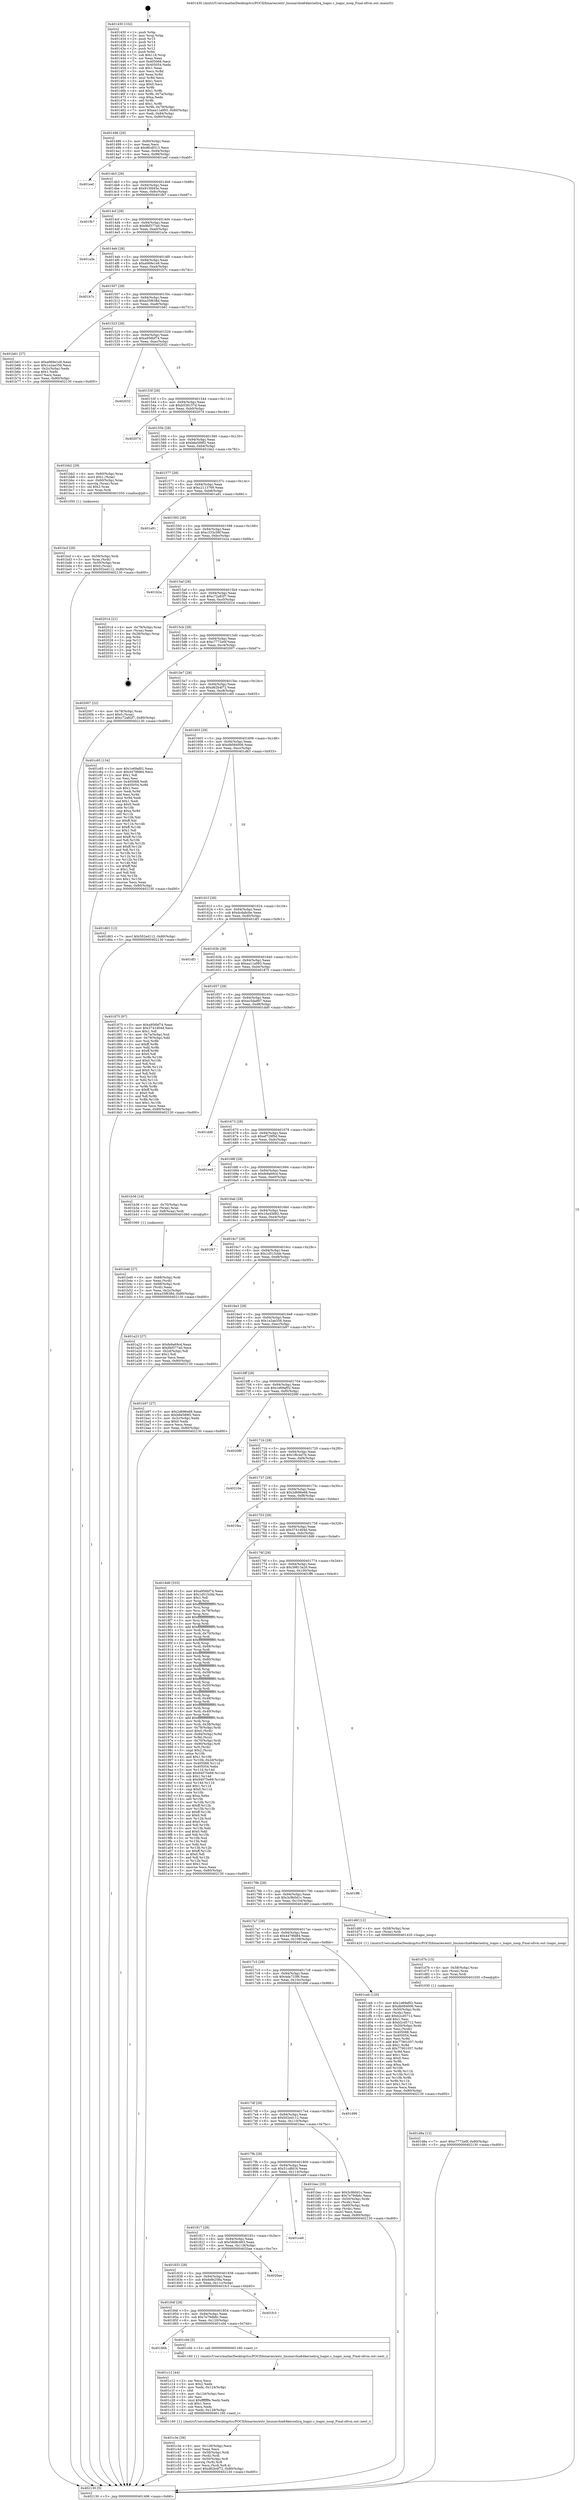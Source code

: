 digraph "0x401430" {
  label = "0x401430 (/mnt/c/Users/mathe/Desktop/tcc/POCII/binaries/extr_linuxarchia64kernelirq_lsapic.c_lsapic_noop_Final-ollvm.out::main(0))"
  labelloc = "t"
  node[shape=record]

  Entry [label="",width=0.3,height=0.3,shape=circle,fillcolor=black,style=filled]
  "0x401496" [label="{
     0x401496 [29]\l
     | [instrs]\l
     &nbsp;&nbsp;0x401496 \<+3\>: mov -0x80(%rbp),%eax\l
     &nbsp;&nbsp;0x401499 \<+2\>: mov %eax,%ecx\l
     &nbsp;&nbsp;0x40149b \<+6\>: sub $0x8fcdf313,%ecx\l
     &nbsp;&nbsp;0x4014a1 \<+6\>: mov %eax,-0x94(%rbp)\l
     &nbsp;&nbsp;0x4014a7 \<+6\>: mov %ecx,-0x98(%rbp)\l
     &nbsp;&nbsp;0x4014ad \<+6\>: je 0000000000401eef \<main+0xabf\>\l
  }"]
  "0x401eef" [label="{
     0x401eef\l
  }", style=dashed]
  "0x4014b3" [label="{
     0x4014b3 [28]\l
     | [instrs]\l
     &nbsp;&nbsp;0x4014b3 \<+5\>: jmp 00000000004014b8 \<main+0x88\>\l
     &nbsp;&nbsp;0x4014b8 \<+6\>: mov -0x94(%rbp),%eax\l
     &nbsp;&nbsp;0x4014be \<+5\>: sub $0x915fd45e,%eax\l
     &nbsp;&nbsp;0x4014c3 \<+6\>: mov %eax,-0x9c(%rbp)\l
     &nbsp;&nbsp;0x4014c9 \<+6\>: je 0000000000401fb7 \<main+0xb87\>\l
  }"]
  Exit [label="",width=0.3,height=0.3,shape=circle,fillcolor=black,style=filled,peripheries=2]
  "0x401fb7" [label="{
     0x401fb7\l
  }", style=dashed]
  "0x4014cf" [label="{
     0x4014cf [28]\l
     | [instrs]\l
     &nbsp;&nbsp;0x4014cf \<+5\>: jmp 00000000004014d4 \<main+0xa4\>\l
     &nbsp;&nbsp;0x4014d4 \<+6\>: mov -0x94(%rbp),%eax\l
     &nbsp;&nbsp;0x4014da \<+5\>: sub $0x9bf377a0,%eax\l
     &nbsp;&nbsp;0x4014df \<+6\>: mov %eax,-0xa0(%rbp)\l
     &nbsp;&nbsp;0x4014e5 \<+6\>: je 0000000000401a3e \<main+0x60e\>\l
  }"]
  "0x401d8a" [label="{
     0x401d8a [12]\l
     | [instrs]\l
     &nbsp;&nbsp;0x401d8a \<+7\>: movl $0xc7772e0f,-0x80(%rbp)\l
     &nbsp;&nbsp;0x401d91 \<+5\>: jmp 0000000000402130 \<main+0xd00\>\l
  }"]
  "0x401a3e" [label="{
     0x401a3e\l
  }", style=dashed]
  "0x4014eb" [label="{
     0x4014eb [28]\l
     | [instrs]\l
     &nbsp;&nbsp;0x4014eb \<+5\>: jmp 00000000004014f0 \<main+0xc0\>\l
     &nbsp;&nbsp;0x4014f0 \<+6\>: mov -0x94(%rbp),%eax\l
     &nbsp;&nbsp;0x4014f6 \<+5\>: sub $0xa069e1e9,%eax\l
     &nbsp;&nbsp;0x4014fb \<+6\>: mov %eax,-0xa4(%rbp)\l
     &nbsp;&nbsp;0x401501 \<+6\>: je 0000000000401b7c \<main+0x74c\>\l
  }"]
  "0x401d7b" [label="{
     0x401d7b [15]\l
     | [instrs]\l
     &nbsp;&nbsp;0x401d7b \<+4\>: mov -0x58(%rbp),%rax\l
     &nbsp;&nbsp;0x401d7f \<+3\>: mov (%rax),%rax\l
     &nbsp;&nbsp;0x401d82 \<+3\>: mov %rax,%rdi\l
     &nbsp;&nbsp;0x401d85 \<+5\>: call 0000000000401030 \<free@plt\>\l
     | [calls]\l
     &nbsp;&nbsp;0x401030 \{1\} (unknown)\l
  }"]
  "0x401b7c" [label="{
     0x401b7c\l
  }", style=dashed]
  "0x401507" [label="{
     0x401507 [28]\l
     | [instrs]\l
     &nbsp;&nbsp;0x401507 \<+5\>: jmp 000000000040150c \<main+0xdc\>\l
     &nbsp;&nbsp;0x40150c \<+6\>: mov -0x94(%rbp),%eax\l
     &nbsp;&nbsp;0x401512 \<+5\>: sub $0xa35f638d,%eax\l
     &nbsp;&nbsp;0x401517 \<+6\>: mov %eax,-0xa8(%rbp)\l
     &nbsp;&nbsp;0x40151d \<+6\>: je 0000000000401b61 \<main+0x731\>\l
  }"]
  "0x401c3e" [label="{
     0x401c3e [39]\l
     | [instrs]\l
     &nbsp;&nbsp;0x401c3e \<+6\>: mov -0x128(%rbp),%ecx\l
     &nbsp;&nbsp;0x401c44 \<+3\>: imul %eax,%ecx\l
     &nbsp;&nbsp;0x401c47 \<+4\>: mov -0x58(%rbp),%rdi\l
     &nbsp;&nbsp;0x401c4b \<+3\>: mov (%rdi),%rdi\l
     &nbsp;&nbsp;0x401c4e \<+4\>: mov -0x50(%rbp),%r8\l
     &nbsp;&nbsp;0x401c52 \<+3\>: movslq (%r8),%r8\l
     &nbsp;&nbsp;0x401c55 \<+4\>: mov %ecx,(%rdi,%r8,4)\l
     &nbsp;&nbsp;0x401c59 \<+7\>: movl $0xd62b4f72,-0x80(%rbp)\l
     &nbsp;&nbsp;0x401c60 \<+5\>: jmp 0000000000402130 \<main+0xd00\>\l
  }"]
  "0x401b61" [label="{
     0x401b61 [27]\l
     | [instrs]\l
     &nbsp;&nbsp;0x401b61 \<+5\>: mov $0xa069e1e9,%eax\l
     &nbsp;&nbsp;0x401b66 \<+5\>: mov $0x1e2ae356,%ecx\l
     &nbsp;&nbsp;0x401b6b \<+3\>: mov -0x2c(%rbp),%edx\l
     &nbsp;&nbsp;0x401b6e \<+3\>: cmp $0x1,%edx\l
     &nbsp;&nbsp;0x401b71 \<+3\>: cmovl %ecx,%eax\l
     &nbsp;&nbsp;0x401b74 \<+3\>: mov %eax,-0x80(%rbp)\l
     &nbsp;&nbsp;0x401b77 \<+5\>: jmp 0000000000402130 \<main+0xd00\>\l
  }"]
  "0x401523" [label="{
     0x401523 [28]\l
     | [instrs]\l
     &nbsp;&nbsp;0x401523 \<+5\>: jmp 0000000000401528 \<main+0xf8\>\l
     &nbsp;&nbsp;0x401528 \<+6\>: mov -0x94(%rbp),%eax\l
     &nbsp;&nbsp;0x40152e \<+5\>: sub $0xa956bf74,%eax\l
     &nbsp;&nbsp;0x401533 \<+6\>: mov %eax,-0xac(%rbp)\l
     &nbsp;&nbsp;0x401539 \<+6\>: je 0000000000402032 \<main+0xc02\>\l
  }"]
  "0x401c12" [label="{
     0x401c12 [44]\l
     | [instrs]\l
     &nbsp;&nbsp;0x401c12 \<+2\>: xor %ecx,%ecx\l
     &nbsp;&nbsp;0x401c14 \<+5\>: mov $0x2,%edx\l
     &nbsp;&nbsp;0x401c19 \<+6\>: mov %edx,-0x124(%rbp)\l
     &nbsp;&nbsp;0x401c1f \<+1\>: cltd\l
     &nbsp;&nbsp;0x401c20 \<+6\>: mov -0x124(%rbp),%esi\l
     &nbsp;&nbsp;0x401c26 \<+2\>: idiv %esi\l
     &nbsp;&nbsp;0x401c28 \<+6\>: imul $0xfffffffe,%edx,%edx\l
     &nbsp;&nbsp;0x401c2e \<+3\>: sub $0x1,%ecx\l
     &nbsp;&nbsp;0x401c31 \<+2\>: sub %ecx,%edx\l
     &nbsp;&nbsp;0x401c33 \<+6\>: mov %edx,-0x128(%rbp)\l
     &nbsp;&nbsp;0x401c39 \<+5\>: call 0000000000401160 \<next_i\>\l
     | [calls]\l
     &nbsp;&nbsp;0x401160 \{1\} (/mnt/c/Users/mathe/Desktop/tcc/POCII/binaries/extr_linuxarchia64kernelirq_lsapic.c_lsapic_noop_Final-ollvm.out::next_i)\l
  }"]
  "0x402032" [label="{
     0x402032\l
  }", style=dashed]
  "0x40153f" [label="{
     0x40153f [28]\l
     | [instrs]\l
     &nbsp;&nbsp;0x40153f \<+5\>: jmp 0000000000401544 \<main+0x114\>\l
     &nbsp;&nbsp;0x401544 \<+6\>: mov -0x94(%rbp),%eax\l
     &nbsp;&nbsp;0x40154a \<+5\>: sub $0xb538157d,%eax\l
     &nbsp;&nbsp;0x40154f \<+6\>: mov %eax,-0xb0(%rbp)\l
     &nbsp;&nbsp;0x401555 \<+6\>: je 0000000000402074 \<main+0xc44\>\l
  }"]
  "0x40186b" [label="{
     0x40186b\l
  }", style=dashed]
  "0x402074" [label="{
     0x402074\l
  }", style=dashed]
  "0x40155b" [label="{
     0x40155b [28]\l
     | [instrs]\l
     &nbsp;&nbsp;0x40155b \<+5\>: jmp 0000000000401560 \<main+0x130\>\l
     &nbsp;&nbsp;0x401560 \<+6\>: mov -0x94(%rbp),%eax\l
     &nbsp;&nbsp;0x401566 \<+5\>: sub $0xb6e589f2,%eax\l
     &nbsp;&nbsp;0x40156b \<+6\>: mov %eax,-0xb4(%rbp)\l
     &nbsp;&nbsp;0x401571 \<+6\>: je 0000000000401bb2 \<main+0x782\>\l
  }"]
  "0x401c0d" [label="{
     0x401c0d [5]\l
     | [instrs]\l
     &nbsp;&nbsp;0x401c0d \<+5\>: call 0000000000401160 \<next_i\>\l
     | [calls]\l
     &nbsp;&nbsp;0x401160 \{1\} (/mnt/c/Users/mathe/Desktop/tcc/POCII/binaries/extr_linuxarchia64kernelirq_lsapic.c_lsapic_noop_Final-ollvm.out::next_i)\l
  }"]
  "0x401bb2" [label="{
     0x401bb2 [29]\l
     | [instrs]\l
     &nbsp;&nbsp;0x401bb2 \<+4\>: mov -0x60(%rbp),%rax\l
     &nbsp;&nbsp;0x401bb6 \<+6\>: movl $0x1,(%rax)\l
     &nbsp;&nbsp;0x401bbc \<+4\>: mov -0x60(%rbp),%rax\l
     &nbsp;&nbsp;0x401bc0 \<+3\>: movslq (%rax),%rax\l
     &nbsp;&nbsp;0x401bc3 \<+4\>: shl $0x2,%rax\l
     &nbsp;&nbsp;0x401bc7 \<+3\>: mov %rax,%rdi\l
     &nbsp;&nbsp;0x401bca \<+5\>: call 0000000000401050 \<malloc@plt\>\l
     | [calls]\l
     &nbsp;&nbsp;0x401050 \{1\} (unknown)\l
  }"]
  "0x401577" [label="{
     0x401577 [28]\l
     | [instrs]\l
     &nbsp;&nbsp;0x401577 \<+5\>: jmp 000000000040157c \<main+0x14c\>\l
     &nbsp;&nbsp;0x40157c \<+6\>: mov -0x94(%rbp),%eax\l
     &nbsp;&nbsp;0x401582 \<+5\>: sub $0xc2113769,%eax\l
     &nbsp;&nbsp;0x401587 \<+6\>: mov %eax,-0xb8(%rbp)\l
     &nbsp;&nbsp;0x40158d \<+6\>: je 0000000000401a91 \<main+0x661\>\l
  }"]
  "0x40184f" [label="{
     0x40184f [28]\l
     | [instrs]\l
     &nbsp;&nbsp;0x40184f \<+5\>: jmp 0000000000401854 \<main+0x424\>\l
     &nbsp;&nbsp;0x401854 \<+6\>: mov -0x94(%rbp),%eax\l
     &nbsp;&nbsp;0x40185a \<+5\>: sub $0x7e79db6c,%eax\l
     &nbsp;&nbsp;0x40185f \<+6\>: mov %eax,-0x120(%rbp)\l
     &nbsp;&nbsp;0x401865 \<+6\>: je 0000000000401c0d \<main+0x7dd\>\l
  }"]
  "0x401a91" [label="{
     0x401a91\l
  }", style=dashed]
  "0x401593" [label="{
     0x401593 [28]\l
     | [instrs]\l
     &nbsp;&nbsp;0x401593 \<+5\>: jmp 0000000000401598 \<main+0x168\>\l
     &nbsp;&nbsp;0x401598 \<+6\>: mov -0x94(%rbp),%eax\l
     &nbsp;&nbsp;0x40159e \<+5\>: sub $0xc333c58f,%eax\l
     &nbsp;&nbsp;0x4015a3 \<+6\>: mov %eax,-0xbc(%rbp)\l
     &nbsp;&nbsp;0x4015a9 \<+6\>: je 0000000000401b2a \<main+0x6fa\>\l
  }"]
  "0x401fc3" [label="{
     0x401fc3\l
  }", style=dashed]
  "0x401b2a" [label="{
     0x401b2a\l
  }", style=dashed]
  "0x4015af" [label="{
     0x4015af [28]\l
     | [instrs]\l
     &nbsp;&nbsp;0x4015af \<+5\>: jmp 00000000004015b4 \<main+0x184\>\l
     &nbsp;&nbsp;0x4015b4 \<+6\>: mov -0x94(%rbp),%eax\l
     &nbsp;&nbsp;0x4015ba \<+5\>: sub $0xc72a82f7,%eax\l
     &nbsp;&nbsp;0x4015bf \<+6\>: mov %eax,-0xc0(%rbp)\l
     &nbsp;&nbsp;0x4015c5 \<+6\>: je 000000000040201d \<main+0xbed\>\l
  }"]
  "0x401833" [label="{
     0x401833 [28]\l
     | [instrs]\l
     &nbsp;&nbsp;0x401833 \<+5\>: jmp 0000000000401838 \<main+0x408\>\l
     &nbsp;&nbsp;0x401838 \<+6\>: mov -0x94(%rbp),%eax\l
     &nbsp;&nbsp;0x40183e \<+5\>: sub $0x6efe258a,%eax\l
     &nbsp;&nbsp;0x401843 \<+6\>: mov %eax,-0x11c(%rbp)\l
     &nbsp;&nbsp;0x401849 \<+6\>: je 0000000000401fc3 \<main+0xb93\>\l
  }"]
  "0x40201d" [label="{
     0x40201d [21]\l
     | [instrs]\l
     &nbsp;&nbsp;0x40201d \<+4\>: mov -0x78(%rbp),%rax\l
     &nbsp;&nbsp;0x402021 \<+2\>: mov (%rax),%eax\l
     &nbsp;&nbsp;0x402023 \<+4\>: lea -0x28(%rbp),%rsp\l
     &nbsp;&nbsp;0x402027 \<+1\>: pop %rbx\l
     &nbsp;&nbsp;0x402028 \<+2\>: pop %r12\l
     &nbsp;&nbsp;0x40202a \<+2\>: pop %r13\l
     &nbsp;&nbsp;0x40202c \<+2\>: pop %r14\l
     &nbsp;&nbsp;0x40202e \<+2\>: pop %r15\l
     &nbsp;&nbsp;0x402030 \<+1\>: pop %rbp\l
     &nbsp;&nbsp;0x402031 \<+1\>: ret\l
  }"]
  "0x4015cb" [label="{
     0x4015cb [28]\l
     | [instrs]\l
     &nbsp;&nbsp;0x4015cb \<+5\>: jmp 00000000004015d0 \<main+0x1a0\>\l
     &nbsp;&nbsp;0x4015d0 \<+6\>: mov -0x94(%rbp),%eax\l
     &nbsp;&nbsp;0x4015d6 \<+5\>: sub $0xc7772e0f,%eax\l
     &nbsp;&nbsp;0x4015db \<+6\>: mov %eax,-0xc4(%rbp)\l
     &nbsp;&nbsp;0x4015e1 \<+6\>: je 0000000000402007 \<main+0xbd7\>\l
  }"]
  "0x4020ae" [label="{
     0x4020ae\l
  }", style=dashed]
  "0x402007" [label="{
     0x402007 [22]\l
     | [instrs]\l
     &nbsp;&nbsp;0x402007 \<+4\>: mov -0x78(%rbp),%rax\l
     &nbsp;&nbsp;0x40200b \<+6\>: movl $0x0,(%rax)\l
     &nbsp;&nbsp;0x402011 \<+7\>: movl $0xc72a82f7,-0x80(%rbp)\l
     &nbsp;&nbsp;0x402018 \<+5\>: jmp 0000000000402130 \<main+0xd00\>\l
  }"]
  "0x4015e7" [label="{
     0x4015e7 [28]\l
     | [instrs]\l
     &nbsp;&nbsp;0x4015e7 \<+5\>: jmp 00000000004015ec \<main+0x1bc\>\l
     &nbsp;&nbsp;0x4015ec \<+6\>: mov -0x94(%rbp),%eax\l
     &nbsp;&nbsp;0x4015f2 \<+5\>: sub $0xd62b4f72,%eax\l
     &nbsp;&nbsp;0x4015f7 \<+6\>: mov %eax,-0xc8(%rbp)\l
     &nbsp;&nbsp;0x4015fd \<+6\>: je 0000000000401c65 \<main+0x835\>\l
  }"]
  "0x401817" [label="{
     0x401817 [28]\l
     | [instrs]\l
     &nbsp;&nbsp;0x401817 \<+5\>: jmp 000000000040181c \<main+0x3ec\>\l
     &nbsp;&nbsp;0x40181c \<+6\>: mov -0x94(%rbp),%eax\l
     &nbsp;&nbsp;0x401822 \<+5\>: sub $0x58d8c663,%eax\l
     &nbsp;&nbsp;0x401827 \<+6\>: mov %eax,-0x118(%rbp)\l
     &nbsp;&nbsp;0x40182d \<+6\>: je 00000000004020ae \<main+0xc7e\>\l
  }"]
  "0x401c65" [label="{
     0x401c65 [134]\l
     | [instrs]\l
     &nbsp;&nbsp;0x401c65 \<+5\>: mov $0x1e69af02,%eax\l
     &nbsp;&nbsp;0x401c6a \<+5\>: mov $0x4479fd84,%ecx\l
     &nbsp;&nbsp;0x401c6f \<+2\>: mov $0x1,%dl\l
     &nbsp;&nbsp;0x401c71 \<+2\>: xor %esi,%esi\l
     &nbsp;&nbsp;0x401c73 \<+7\>: mov 0x405068,%edi\l
     &nbsp;&nbsp;0x401c7a \<+8\>: mov 0x405054,%r8d\l
     &nbsp;&nbsp;0x401c82 \<+3\>: sub $0x1,%esi\l
     &nbsp;&nbsp;0x401c85 \<+3\>: mov %edi,%r9d\l
     &nbsp;&nbsp;0x401c88 \<+3\>: add %esi,%r9d\l
     &nbsp;&nbsp;0x401c8b \<+4\>: imul %r9d,%edi\l
     &nbsp;&nbsp;0x401c8f \<+3\>: and $0x1,%edi\l
     &nbsp;&nbsp;0x401c92 \<+3\>: cmp $0x0,%edi\l
     &nbsp;&nbsp;0x401c95 \<+4\>: sete %r10b\l
     &nbsp;&nbsp;0x401c99 \<+4\>: cmp $0xa,%r8d\l
     &nbsp;&nbsp;0x401c9d \<+4\>: setl %r11b\l
     &nbsp;&nbsp;0x401ca1 \<+3\>: mov %r10b,%bl\l
     &nbsp;&nbsp;0x401ca4 \<+3\>: xor $0xff,%bl\l
     &nbsp;&nbsp;0x401ca7 \<+3\>: mov %r11b,%r14b\l
     &nbsp;&nbsp;0x401caa \<+4\>: xor $0xff,%r14b\l
     &nbsp;&nbsp;0x401cae \<+3\>: xor $0x1,%dl\l
     &nbsp;&nbsp;0x401cb1 \<+3\>: mov %bl,%r15b\l
     &nbsp;&nbsp;0x401cb4 \<+4\>: and $0xff,%r15b\l
     &nbsp;&nbsp;0x401cb8 \<+3\>: and %dl,%r10b\l
     &nbsp;&nbsp;0x401cbb \<+3\>: mov %r14b,%r12b\l
     &nbsp;&nbsp;0x401cbe \<+4\>: and $0xff,%r12b\l
     &nbsp;&nbsp;0x401cc2 \<+3\>: and %dl,%r11b\l
     &nbsp;&nbsp;0x401cc5 \<+3\>: or %r10b,%r15b\l
     &nbsp;&nbsp;0x401cc8 \<+3\>: or %r11b,%r12b\l
     &nbsp;&nbsp;0x401ccb \<+3\>: xor %r12b,%r15b\l
     &nbsp;&nbsp;0x401cce \<+3\>: or %r14b,%bl\l
     &nbsp;&nbsp;0x401cd1 \<+3\>: xor $0xff,%bl\l
     &nbsp;&nbsp;0x401cd4 \<+3\>: or $0x1,%dl\l
     &nbsp;&nbsp;0x401cd7 \<+2\>: and %dl,%bl\l
     &nbsp;&nbsp;0x401cd9 \<+3\>: or %bl,%r15b\l
     &nbsp;&nbsp;0x401cdc \<+4\>: test $0x1,%r15b\l
     &nbsp;&nbsp;0x401ce0 \<+3\>: cmovne %ecx,%eax\l
     &nbsp;&nbsp;0x401ce3 \<+3\>: mov %eax,-0x80(%rbp)\l
     &nbsp;&nbsp;0x401ce6 \<+5\>: jmp 0000000000402130 \<main+0xd00\>\l
  }"]
  "0x401603" [label="{
     0x401603 [28]\l
     | [instrs]\l
     &nbsp;&nbsp;0x401603 \<+5\>: jmp 0000000000401608 \<main+0x1d8\>\l
     &nbsp;&nbsp;0x401608 \<+6\>: mov -0x94(%rbp),%eax\l
     &nbsp;&nbsp;0x40160e \<+5\>: sub $0xdb084006,%eax\l
     &nbsp;&nbsp;0x401613 \<+6\>: mov %eax,-0xcc(%rbp)\l
     &nbsp;&nbsp;0x401619 \<+6\>: je 0000000000401d63 \<main+0x933\>\l
  }"]
  "0x401e49" [label="{
     0x401e49\l
  }", style=dashed]
  "0x401d63" [label="{
     0x401d63 [12]\l
     | [instrs]\l
     &nbsp;&nbsp;0x401d63 \<+7\>: movl $0x502ed112,-0x80(%rbp)\l
     &nbsp;&nbsp;0x401d6a \<+5\>: jmp 0000000000402130 \<main+0xd00\>\l
  }"]
  "0x40161f" [label="{
     0x40161f [28]\l
     | [instrs]\l
     &nbsp;&nbsp;0x40161f \<+5\>: jmp 0000000000401624 \<main+0x1f4\>\l
     &nbsp;&nbsp;0x401624 \<+6\>: mov -0x94(%rbp),%eax\l
     &nbsp;&nbsp;0x40162a \<+5\>: sub $0xdcdabcbe,%eax\l
     &nbsp;&nbsp;0x40162f \<+6\>: mov %eax,-0xd0(%rbp)\l
     &nbsp;&nbsp;0x401635 \<+6\>: je 0000000000401df1 \<main+0x9c1\>\l
  }"]
  "0x4017fb" [label="{
     0x4017fb [28]\l
     | [instrs]\l
     &nbsp;&nbsp;0x4017fb \<+5\>: jmp 0000000000401800 \<main+0x3d0\>\l
     &nbsp;&nbsp;0x401800 \<+6\>: mov -0x94(%rbp),%eax\l
     &nbsp;&nbsp;0x401806 \<+5\>: sub $0x51cdfd16,%eax\l
     &nbsp;&nbsp;0x40180b \<+6\>: mov %eax,-0x114(%rbp)\l
     &nbsp;&nbsp;0x401811 \<+6\>: je 0000000000401e49 \<main+0xa19\>\l
  }"]
  "0x401df1" [label="{
     0x401df1\l
  }", style=dashed]
  "0x40163b" [label="{
     0x40163b [28]\l
     | [instrs]\l
     &nbsp;&nbsp;0x40163b \<+5\>: jmp 0000000000401640 \<main+0x210\>\l
     &nbsp;&nbsp;0x401640 \<+6\>: mov -0x94(%rbp),%eax\l
     &nbsp;&nbsp;0x401646 \<+5\>: sub $0xea11a993,%eax\l
     &nbsp;&nbsp;0x40164b \<+6\>: mov %eax,-0xd4(%rbp)\l
     &nbsp;&nbsp;0x401651 \<+6\>: je 0000000000401875 \<main+0x445\>\l
  }"]
  "0x401bec" [label="{
     0x401bec [33]\l
     | [instrs]\l
     &nbsp;&nbsp;0x401bec \<+5\>: mov $0x3c9b0d1c,%eax\l
     &nbsp;&nbsp;0x401bf1 \<+5\>: mov $0x7e79db6c,%ecx\l
     &nbsp;&nbsp;0x401bf6 \<+4\>: mov -0x50(%rbp),%rdx\l
     &nbsp;&nbsp;0x401bfa \<+2\>: mov (%rdx),%esi\l
     &nbsp;&nbsp;0x401bfc \<+4\>: mov -0x60(%rbp),%rdx\l
     &nbsp;&nbsp;0x401c00 \<+2\>: cmp (%rdx),%esi\l
     &nbsp;&nbsp;0x401c02 \<+3\>: cmovl %ecx,%eax\l
     &nbsp;&nbsp;0x401c05 \<+3\>: mov %eax,-0x80(%rbp)\l
     &nbsp;&nbsp;0x401c08 \<+5\>: jmp 0000000000402130 \<main+0xd00\>\l
  }"]
  "0x401875" [label="{
     0x401875 [97]\l
     | [instrs]\l
     &nbsp;&nbsp;0x401875 \<+5\>: mov $0xa956bf74,%eax\l
     &nbsp;&nbsp;0x40187a \<+5\>: mov $0x3741d04d,%ecx\l
     &nbsp;&nbsp;0x40187f \<+2\>: mov $0x1,%dl\l
     &nbsp;&nbsp;0x401881 \<+4\>: mov -0x7a(%rbp),%sil\l
     &nbsp;&nbsp;0x401885 \<+4\>: mov -0x79(%rbp),%dil\l
     &nbsp;&nbsp;0x401889 \<+3\>: mov %sil,%r8b\l
     &nbsp;&nbsp;0x40188c \<+4\>: xor $0xff,%r8b\l
     &nbsp;&nbsp;0x401890 \<+3\>: mov %dil,%r9b\l
     &nbsp;&nbsp;0x401893 \<+4\>: xor $0xff,%r9b\l
     &nbsp;&nbsp;0x401897 \<+3\>: xor $0x0,%dl\l
     &nbsp;&nbsp;0x40189a \<+3\>: mov %r8b,%r10b\l
     &nbsp;&nbsp;0x40189d \<+4\>: and $0x0,%r10b\l
     &nbsp;&nbsp;0x4018a1 \<+3\>: and %dl,%sil\l
     &nbsp;&nbsp;0x4018a4 \<+3\>: mov %r9b,%r11b\l
     &nbsp;&nbsp;0x4018a7 \<+4\>: and $0x0,%r11b\l
     &nbsp;&nbsp;0x4018ab \<+3\>: and %dl,%dil\l
     &nbsp;&nbsp;0x4018ae \<+3\>: or %sil,%r10b\l
     &nbsp;&nbsp;0x4018b1 \<+3\>: or %dil,%r11b\l
     &nbsp;&nbsp;0x4018b4 \<+3\>: xor %r11b,%r10b\l
     &nbsp;&nbsp;0x4018b7 \<+3\>: or %r9b,%r8b\l
     &nbsp;&nbsp;0x4018ba \<+4\>: xor $0xff,%r8b\l
     &nbsp;&nbsp;0x4018be \<+3\>: or $0x0,%dl\l
     &nbsp;&nbsp;0x4018c1 \<+3\>: and %dl,%r8b\l
     &nbsp;&nbsp;0x4018c4 \<+3\>: or %r8b,%r10b\l
     &nbsp;&nbsp;0x4018c7 \<+4\>: test $0x1,%r10b\l
     &nbsp;&nbsp;0x4018cb \<+3\>: cmovne %ecx,%eax\l
     &nbsp;&nbsp;0x4018ce \<+3\>: mov %eax,-0x80(%rbp)\l
     &nbsp;&nbsp;0x4018d1 \<+5\>: jmp 0000000000402130 \<main+0xd00\>\l
  }"]
  "0x401657" [label="{
     0x401657 [28]\l
     | [instrs]\l
     &nbsp;&nbsp;0x401657 \<+5\>: jmp 000000000040165c \<main+0x22c\>\l
     &nbsp;&nbsp;0x40165c \<+6\>: mov -0x94(%rbp),%eax\l
     &nbsp;&nbsp;0x401662 \<+5\>: sub $0xec5da897,%eax\l
     &nbsp;&nbsp;0x401667 \<+6\>: mov %eax,-0xd8(%rbp)\l
     &nbsp;&nbsp;0x40166d \<+6\>: je 0000000000401dd0 \<main+0x9a0\>\l
  }"]
  "0x402130" [label="{
     0x402130 [5]\l
     | [instrs]\l
     &nbsp;&nbsp;0x402130 \<+5\>: jmp 0000000000401496 \<main+0x66\>\l
  }"]
  "0x401430" [label="{
     0x401430 [102]\l
     | [instrs]\l
     &nbsp;&nbsp;0x401430 \<+1\>: push %rbp\l
     &nbsp;&nbsp;0x401431 \<+3\>: mov %rsp,%rbp\l
     &nbsp;&nbsp;0x401434 \<+2\>: push %r15\l
     &nbsp;&nbsp;0x401436 \<+2\>: push %r14\l
     &nbsp;&nbsp;0x401438 \<+2\>: push %r13\l
     &nbsp;&nbsp;0x40143a \<+2\>: push %r12\l
     &nbsp;&nbsp;0x40143c \<+1\>: push %rbx\l
     &nbsp;&nbsp;0x40143d \<+7\>: sub $0x118,%rsp\l
     &nbsp;&nbsp;0x401444 \<+2\>: xor %eax,%eax\l
     &nbsp;&nbsp;0x401446 \<+7\>: mov 0x405068,%ecx\l
     &nbsp;&nbsp;0x40144d \<+7\>: mov 0x405054,%edx\l
     &nbsp;&nbsp;0x401454 \<+3\>: sub $0x1,%eax\l
     &nbsp;&nbsp;0x401457 \<+3\>: mov %ecx,%r8d\l
     &nbsp;&nbsp;0x40145a \<+3\>: add %eax,%r8d\l
     &nbsp;&nbsp;0x40145d \<+4\>: imul %r8d,%ecx\l
     &nbsp;&nbsp;0x401461 \<+3\>: and $0x1,%ecx\l
     &nbsp;&nbsp;0x401464 \<+3\>: cmp $0x0,%ecx\l
     &nbsp;&nbsp;0x401467 \<+4\>: sete %r9b\l
     &nbsp;&nbsp;0x40146b \<+4\>: and $0x1,%r9b\l
     &nbsp;&nbsp;0x40146f \<+4\>: mov %r9b,-0x7a(%rbp)\l
     &nbsp;&nbsp;0x401473 \<+3\>: cmp $0xa,%edx\l
     &nbsp;&nbsp;0x401476 \<+4\>: setl %r9b\l
     &nbsp;&nbsp;0x40147a \<+4\>: and $0x1,%r9b\l
     &nbsp;&nbsp;0x40147e \<+4\>: mov %r9b,-0x79(%rbp)\l
     &nbsp;&nbsp;0x401482 \<+7\>: movl $0xea11a993,-0x80(%rbp)\l
     &nbsp;&nbsp;0x401489 \<+6\>: mov %edi,-0x84(%rbp)\l
     &nbsp;&nbsp;0x40148f \<+7\>: mov %rsi,-0x90(%rbp)\l
  }"]
  "0x4017df" [label="{
     0x4017df [28]\l
     | [instrs]\l
     &nbsp;&nbsp;0x4017df \<+5\>: jmp 00000000004017e4 \<main+0x3b4\>\l
     &nbsp;&nbsp;0x4017e4 \<+6\>: mov -0x94(%rbp),%eax\l
     &nbsp;&nbsp;0x4017ea \<+5\>: sub $0x502ed112,%eax\l
     &nbsp;&nbsp;0x4017ef \<+6\>: mov %eax,-0x110(%rbp)\l
     &nbsp;&nbsp;0x4017f5 \<+6\>: je 0000000000401bec \<main+0x7bc\>\l
  }"]
  "0x401dd0" [label="{
     0x401dd0\l
  }", style=dashed]
  "0x401673" [label="{
     0x401673 [28]\l
     | [instrs]\l
     &nbsp;&nbsp;0x401673 \<+5\>: jmp 0000000000401678 \<main+0x248\>\l
     &nbsp;&nbsp;0x401678 \<+6\>: mov -0x94(%rbp),%eax\l
     &nbsp;&nbsp;0x40167e \<+5\>: sub $0xef729f5d,%eax\l
     &nbsp;&nbsp;0x401683 \<+6\>: mov %eax,-0xdc(%rbp)\l
     &nbsp;&nbsp;0x401689 \<+6\>: je 0000000000401ee3 \<main+0xab3\>\l
  }"]
  "0x401d96" [label="{
     0x401d96\l
  }", style=dashed]
  "0x401ee3" [label="{
     0x401ee3\l
  }", style=dashed]
  "0x40168f" [label="{
     0x40168f [28]\l
     | [instrs]\l
     &nbsp;&nbsp;0x40168f \<+5\>: jmp 0000000000401694 \<main+0x264\>\l
     &nbsp;&nbsp;0x401694 \<+6\>: mov -0x94(%rbp),%eax\l
     &nbsp;&nbsp;0x40169a \<+5\>: sub $0xfe9a69cd,%eax\l
     &nbsp;&nbsp;0x40169f \<+6\>: mov %eax,-0xe0(%rbp)\l
     &nbsp;&nbsp;0x4016a5 \<+6\>: je 0000000000401b36 \<main+0x706\>\l
  }"]
  "0x4017c3" [label="{
     0x4017c3 [28]\l
     | [instrs]\l
     &nbsp;&nbsp;0x4017c3 \<+5\>: jmp 00000000004017c8 \<main+0x398\>\l
     &nbsp;&nbsp;0x4017c8 \<+6\>: mov -0x94(%rbp),%eax\l
     &nbsp;&nbsp;0x4017ce \<+5\>: sub $0x4da733f6,%eax\l
     &nbsp;&nbsp;0x4017d3 \<+6\>: mov %eax,-0x10c(%rbp)\l
     &nbsp;&nbsp;0x4017d9 \<+6\>: je 0000000000401d96 \<main+0x966\>\l
  }"]
  "0x401b36" [label="{
     0x401b36 [16]\l
     | [instrs]\l
     &nbsp;&nbsp;0x401b36 \<+4\>: mov -0x70(%rbp),%rax\l
     &nbsp;&nbsp;0x401b3a \<+3\>: mov (%rax),%rax\l
     &nbsp;&nbsp;0x401b3d \<+4\>: mov 0x8(%rax),%rdi\l
     &nbsp;&nbsp;0x401b41 \<+5\>: call 0000000000401060 \<atoi@plt\>\l
     | [calls]\l
     &nbsp;&nbsp;0x401060 \{1\} (unknown)\l
  }"]
  "0x4016ab" [label="{
     0x4016ab [28]\l
     | [instrs]\l
     &nbsp;&nbsp;0x4016ab \<+5\>: jmp 00000000004016b0 \<main+0x280\>\l
     &nbsp;&nbsp;0x4016b0 \<+6\>: mov -0x94(%rbp),%eax\l
     &nbsp;&nbsp;0x4016b6 \<+5\>: sub $0x16a45682,%eax\l
     &nbsp;&nbsp;0x4016bb \<+6\>: mov %eax,-0xe4(%rbp)\l
     &nbsp;&nbsp;0x4016c1 \<+6\>: je 0000000000401f47 \<main+0xb17\>\l
  }"]
  "0x401ceb" [label="{
     0x401ceb [120]\l
     | [instrs]\l
     &nbsp;&nbsp;0x401ceb \<+5\>: mov $0x1e69af02,%eax\l
     &nbsp;&nbsp;0x401cf0 \<+5\>: mov $0xdb084006,%ecx\l
     &nbsp;&nbsp;0x401cf5 \<+4\>: mov -0x50(%rbp),%rdx\l
     &nbsp;&nbsp;0x401cf9 \<+2\>: mov (%rdx),%esi\l
     &nbsp;&nbsp;0x401cfb \<+6\>: add $0xb2cd5712,%esi\l
     &nbsp;&nbsp;0x401d01 \<+3\>: add $0x1,%esi\l
     &nbsp;&nbsp;0x401d04 \<+6\>: sub $0xb2cd5712,%esi\l
     &nbsp;&nbsp;0x401d0a \<+4\>: mov -0x50(%rbp),%rdx\l
     &nbsp;&nbsp;0x401d0e \<+2\>: mov %esi,(%rdx)\l
     &nbsp;&nbsp;0x401d10 \<+7\>: mov 0x405068,%esi\l
     &nbsp;&nbsp;0x401d17 \<+7\>: mov 0x405054,%edi\l
     &nbsp;&nbsp;0x401d1e \<+3\>: mov %esi,%r8d\l
     &nbsp;&nbsp;0x401d21 \<+7\>: add $0x77901057,%r8d\l
     &nbsp;&nbsp;0x401d28 \<+4\>: sub $0x1,%r8d\l
     &nbsp;&nbsp;0x401d2c \<+7\>: sub $0x77901057,%r8d\l
     &nbsp;&nbsp;0x401d33 \<+4\>: imul %r8d,%esi\l
     &nbsp;&nbsp;0x401d37 \<+3\>: and $0x1,%esi\l
     &nbsp;&nbsp;0x401d3a \<+3\>: cmp $0x0,%esi\l
     &nbsp;&nbsp;0x401d3d \<+4\>: sete %r9b\l
     &nbsp;&nbsp;0x401d41 \<+3\>: cmp $0xa,%edi\l
     &nbsp;&nbsp;0x401d44 \<+4\>: setl %r10b\l
     &nbsp;&nbsp;0x401d48 \<+3\>: mov %r9b,%r11b\l
     &nbsp;&nbsp;0x401d4b \<+3\>: and %r10b,%r11b\l
     &nbsp;&nbsp;0x401d4e \<+3\>: xor %r10b,%r9b\l
     &nbsp;&nbsp;0x401d51 \<+3\>: or %r9b,%r11b\l
     &nbsp;&nbsp;0x401d54 \<+4\>: test $0x1,%r11b\l
     &nbsp;&nbsp;0x401d58 \<+3\>: cmovne %ecx,%eax\l
     &nbsp;&nbsp;0x401d5b \<+3\>: mov %eax,-0x80(%rbp)\l
     &nbsp;&nbsp;0x401d5e \<+5\>: jmp 0000000000402130 \<main+0xd00\>\l
  }"]
  "0x401f47" [label="{
     0x401f47\l
  }", style=dashed]
  "0x4016c7" [label="{
     0x4016c7 [28]\l
     | [instrs]\l
     &nbsp;&nbsp;0x4016c7 \<+5\>: jmp 00000000004016cc \<main+0x29c\>\l
     &nbsp;&nbsp;0x4016cc \<+6\>: mov -0x94(%rbp),%eax\l
     &nbsp;&nbsp;0x4016d2 \<+5\>: sub $0x1d515cbb,%eax\l
     &nbsp;&nbsp;0x4016d7 \<+6\>: mov %eax,-0xe8(%rbp)\l
     &nbsp;&nbsp;0x4016dd \<+6\>: je 0000000000401a23 \<main+0x5f3\>\l
  }"]
  "0x4017a7" [label="{
     0x4017a7 [28]\l
     | [instrs]\l
     &nbsp;&nbsp;0x4017a7 \<+5\>: jmp 00000000004017ac \<main+0x37c\>\l
     &nbsp;&nbsp;0x4017ac \<+6\>: mov -0x94(%rbp),%eax\l
     &nbsp;&nbsp;0x4017b2 \<+5\>: sub $0x4479fd84,%eax\l
     &nbsp;&nbsp;0x4017b7 \<+6\>: mov %eax,-0x108(%rbp)\l
     &nbsp;&nbsp;0x4017bd \<+6\>: je 0000000000401ceb \<main+0x8bb\>\l
  }"]
  "0x401a23" [label="{
     0x401a23 [27]\l
     | [instrs]\l
     &nbsp;&nbsp;0x401a23 \<+5\>: mov $0xfe9a69cd,%eax\l
     &nbsp;&nbsp;0x401a28 \<+5\>: mov $0x9bf377a0,%ecx\l
     &nbsp;&nbsp;0x401a2d \<+3\>: mov -0x2d(%rbp),%dl\l
     &nbsp;&nbsp;0x401a30 \<+3\>: test $0x1,%dl\l
     &nbsp;&nbsp;0x401a33 \<+3\>: cmovne %ecx,%eax\l
     &nbsp;&nbsp;0x401a36 \<+3\>: mov %eax,-0x80(%rbp)\l
     &nbsp;&nbsp;0x401a39 \<+5\>: jmp 0000000000402130 \<main+0xd00\>\l
  }"]
  "0x4016e3" [label="{
     0x4016e3 [28]\l
     | [instrs]\l
     &nbsp;&nbsp;0x4016e3 \<+5\>: jmp 00000000004016e8 \<main+0x2b8\>\l
     &nbsp;&nbsp;0x4016e8 \<+6\>: mov -0x94(%rbp),%eax\l
     &nbsp;&nbsp;0x4016ee \<+5\>: sub $0x1e2ae356,%eax\l
     &nbsp;&nbsp;0x4016f3 \<+6\>: mov %eax,-0xec(%rbp)\l
     &nbsp;&nbsp;0x4016f9 \<+6\>: je 0000000000401b97 \<main+0x767\>\l
  }"]
  "0x401d6f" [label="{
     0x401d6f [12]\l
     | [instrs]\l
     &nbsp;&nbsp;0x401d6f \<+4\>: mov -0x58(%rbp),%rax\l
     &nbsp;&nbsp;0x401d73 \<+3\>: mov (%rax),%rdi\l
     &nbsp;&nbsp;0x401d76 \<+5\>: call 0000000000401420 \<lsapic_noop\>\l
     | [calls]\l
     &nbsp;&nbsp;0x401420 \{1\} (/mnt/c/Users/mathe/Desktop/tcc/POCII/binaries/extr_linuxarchia64kernelirq_lsapic.c_lsapic_noop_Final-ollvm.out::lsapic_noop)\l
  }"]
  "0x401b97" [label="{
     0x401b97 [27]\l
     | [instrs]\l
     &nbsp;&nbsp;0x401b97 \<+5\>: mov $0x2d696e68,%eax\l
     &nbsp;&nbsp;0x401b9c \<+5\>: mov $0xb6e589f2,%ecx\l
     &nbsp;&nbsp;0x401ba1 \<+3\>: mov -0x2c(%rbp),%edx\l
     &nbsp;&nbsp;0x401ba4 \<+3\>: cmp $0x0,%edx\l
     &nbsp;&nbsp;0x401ba7 \<+3\>: cmove %ecx,%eax\l
     &nbsp;&nbsp;0x401baa \<+3\>: mov %eax,-0x80(%rbp)\l
     &nbsp;&nbsp;0x401bad \<+5\>: jmp 0000000000402130 \<main+0xd00\>\l
  }"]
  "0x4016ff" [label="{
     0x4016ff [28]\l
     | [instrs]\l
     &nbsp;&nbsp;0x4016ff \<+5\>: jmp 0000000000401704 \<main+0x2d4\>\l
     &nbsp;&nbsp;0x401704 \<+6\>: mov -0x94(%rbp),%eax\l
     &nbsp;&nbsp;0x40170a \<+5\>: sub $0x1e69af02,%eax\l
     &nbsp;&nbsp;0x40170f \<+6\>: mov %eax,-0xf0(%rbp)\l
     &nbsp;&nbsp;0x401715 \<+6\>: je 000000000040208f \<main+0xc5f\>\l
  }"]
  "0x40178b" [label="{
     0x40178b [28]\l
     | [instrs]\l
     &nbsp;&nbsp;0x40178b \<+5\>: jmp 0000000000401790 \<main+0x360\>\l
     &nbsp;&nbsp;0x401790 \<+6\>: mov -0x94(%rbp),%eax\l
     &nbsp;&nbsp;0x401796 \<+5\>: sub $0x3c9b0d1c,%eax\l
     &nbsp;&nbsp;0x40179b \<+6\>: mov %eax,-0x104(%rbp)\l
     &nbsp;&nbsp;0x4017a1 \<+6\>: je 0000000000401d6f \<main+0x93f\>\l
  }"]
  "0x40208f" [label="{
     0x40208f\l
  }", style=dashed]
  "0x40171b" [label="{
     0x40171b [28]\l
     | [instrs]\l
     &nbsp;&nbsp;0x40171b \<+5\>: jmp 0000000000401720 \<main+0x2f0\>\l
     &nbsp;&nbsp;0x401720 \<+6\>: mov -0x94(%rbp),%eax\l
     &nbsp;&nbsp;0x401726 \<+5\>: sub $0x1f6c4d7b,%eax\l
     &nbsp;&nbsp;0x40172b \<+6\>: mov %eax,-0xf4(%rbp)\l
     &nbsp;&nbsp;0x401731 \<+6\>: je 000000000040210e \<main+0xcde\>\l
  }"]
  "0x401ff6" [label="{
     0x401ff6\l
  }", style=dashed]
  "0x40210e" [label="{
     0x40210e\l
  }", style=dashed]
  "0x401737" [label="{
     0x401737 [28]\l
     | [instrs]\l
     &nbsp;&nbsp;0x401737 \<+5\>: jmp 000000000040173c \<main+0x30c\>\l
     &nbsp;&nbsp;0x40173c \<+6\>: mov -0x94(%rbp),%eax\l
     &nbsp;&nbsp;0x401742 \<+5\>: sub $0x2d696e68,%eax\l
     &nbsp;&nbsp;0x401747 \<+6\>: mov %eax,-0xf8(%rbp)\l
     &nbsp;&nbsp;0x40174d \<+6\>: je 0000000000401fea \<main+0xbba\>\l
  }"]
  "0x401bcf" [label="{
     0x401bcf [29]\l
     | [instrs]\l
     &nbsp;&nbsp;0x401bcf \<+4\>: mov -0x58(%rbp),%rdi\l
     &nbsp;&nbsp;0x401bd3 \<+3\>: mov %rax,(%rdi)\l
     &nbsp;&nbsp;0x401bd6 \<+4\>: mov -0x50(%rbp),%rax\l
     &nbsp;&nbsp;0x401bda \<+6\>: movl $0x0,(%rax)\l
     &nbsp;&nbsp;0x401be0 \<+7\>: movl $0x502ed112,-0x80(%rbp)\l
     &nbsp;&nbsp;0x401be7 \<+5\>: jmp 0000000000402130 \<main+0xd00\>\l
  }"]
  "0x401fea" [label="{
     0x401fea\l
  }", style=dashed]
  "0x401753" [label="{
     0x401753 [28]\l
     | [instrs]\l
     &nbsp;&nbsp;0x401753 \<+5\>: jmp 0000000000401758 \<main+0x328\>\l
     &nbsp;&nbsp;0x401758 \<+6\>: mov -0x94(%rbp),%eax\l
     &nbsp;&nbsp;0x40175e \<+5\>: sub $0x3741d04d,%eax\l
     &nbsp;&nbsp;0x401763 \<+6\>: mov %eax,-0xfc(%rbp)\l
     &nbsp;&nbsp;0x401769 \<+6\>: je 00000000004018d6 \<main+0x4a6\>\l
  }"]
  "0x401b46" [label="{
     0x401b46 [27]\l
     | [instrs]\l
     &nbsp;&nbsp;0x401b46 \<+4\>: mov -0x68(%rbp),%rdi\l
     &nbsp;&nbsp;0x401b4a \<+2\>: mov %eax,(%rdi)\l
     &nbsp;&nbsp;0x401b4c \<+4\>: mov -0x68(%rbp),%rdi\l
     &nbsp;&nbsp;0x401b50 \<+2\>: mov (%rdi),%eax\l
     &nbsp;&nbsp;0x401b52 \<+3\>: mov %eax,-0x2c(%rbp)\l
     &nbsp;&nbsp;0x401b55 \<+7\>: movl $0xa35f638d,-0x80(%rbp)\l
     &nbsp;&nbsp;0x401b5c \<+5\>: jmp 0000000000402130 \<main+0xd00\>\l
  }"]
  "0x4018d6" [label="{
     0x4018d6 [333]\l
     | [instrs]\l
     &nbsp;&nbsp;0x4018d6 \<+5\>: mov $0xa956bf74,%eax\l
     &nbsp;&nbsp;0x4018db \<+5\>: mov $0x1d515cbb,%ecx\l
     &nbsp;&nbsp;0x4018e0 \<+2\>: mov $0x1,%dl\l
     &nbsp;&nbsp;0x4018e2 \<+3\>: mov %rsp,%rsi\l
     &nbsp;&nbsp;0x4018e5 \<+4\>: add $0xfffffffffffffff0,%rsi\l
     &nbsp;&nbsp;0x4018e9 \<+3\>: mov %rsi,%rsp\l
     &nbsp;&nbsp;0x4018ec \<+4\>: mov %rsi,-0x78(%rbp)\l
     &nbsp;&nbsp;0x4018f0 \<+3\>: mov %rsp,%rsi\l
     &nbsp;&nbsp;0x4018f3 \<+4\>: add $0xfffffffffffffff0,%rsi\l
     &nbsp;&nbsp;0x4018f7 \<+3\>: mov %rsi,%rsp\l
     &nbsp;&nbsp;0x4018fa \<+3\>: mov %rsp,%rdi\l
     &nbsp;&nbsp;0x4018fd \<+4\>: add $0xfffffffffffffff0,%rdi\l
     &nbsp;&nbsp;0x401901 \<+3\>: mov %rdi,%rsp\l
     &nbsp;&nbsp;0x401904 \<+4\>: mov %rdi,-0x70(%rbp)\l
     &nbsp;&nbsp;0x401908 \<+3\>: mov %rsp,%rdi\l
     &nbsp;&nbsp;0x40190b \<+4\>: add $0xfffffffffffffff0,%rdi\l
     &nbsp;&nbsp;0x40190f \<+3\>: mov %rdi,%rsp\l
     &nbsp;&nbsp;0x401912 \<+4\>: mov %rdi,-0x68(%rbp)\l
     &nbsp;&nbsp;0x401916 \<+3\>: mov %rsp,%rdi\l
     &nbsp;&nbsp;0x401919 \<+4\>: add $0xfffffffffffffff0,%rdi\l
     &nbsp;&nbsp;0x40191d \<+3\>: mov %rdi,%rsp\l
     &nbsp;&nbsp;0x401920 \<+4\>: mov %rdi,-0x60(%rbp)\l
     &nbsp;&nbsp;0x401924 \<+3\>: mov %rsp,%rdi\l
     &nbsp;&nbsp;0x401927 \<+4\>: add $0xfffffffffffffff0,%rdi\l
     &nbsp;&nbsp;0x40192b \<+3\>: mov %rdi,%rsp\l
     &nbsp;&nbsp;0x40192e \<+4\>: mov %rdi,-0x58(%rbp)\l
     &nbsp;&nbsp;0x401932 \<+3\>: mov %rsp,%rdi\l
     &nbsp;&nbsp;0x401935 \<+4\>: add $0xfffffffffffffff0,%rdi\l
     &nbsp;&nbsp;0x401939 \<+3\>: mov %rdi,%rsp\l
     &nbsp;&nbsp;0x40193c \<+4\>: mov %rdi,-0x50(%rbp)\l
     &nbsp;&nbsp;0x401940 \<+3\>: mov %rsp,%rdi\l
     &nbsp;&nbsp;0x401943 \<+4\>: add $0xfffffffffffffff0,%rdi\l
     &nbsp;&nbsp;0x401947 \<+3\>: mov %rdi,%rsp\l
     &nbsp;&nbsp;0x40194a \<+4\>: mov %rdi,-0x48(%rbp)\l
     &nbsp;&nbsp;0x40194e \<+3\>: mov %rsp,%rdi\l
     &nbsp;&nbsp;0x401951 \<+4\>: add $0xfffffffffffffff0,%rdi\l
     &nbsp;&nbsp;0x401955 \<+3\>: mov %rdi,%rsp\l
     &nbsp;&nbsp;0x401958 \<+4\>: mov %rdi,-0x40(%rbp)\l
     &nbsp;&nbsp;0x40195c \<+3\>: mov %rsp,%rdi\l
     &nbsp;&nbsp;0x40195f \<+4\>: add $0xfffffffffffffff0,%rdi\l
     &nbsp;&nbsp;0x401963 \<+3\>: mov %rdi,%rsp\l
     &nbsp;&nbsp;0x401966 \<+4\>: mov %rdi,-0x38(%rbp)\l
     &nbsp;&nbsp;0x40196a \<+4\>: mov -0x78(%rbp),%rdi\l
     &nbsp;&nbsp;0x40196e \<+6\>: movl $0x0,(%rdi)\l
     &nbsp;&nbsp;0x401974 \<+7\>: mov -0x84(%rbp),%r8d\l
     &nbsp;&nbsp;0x40197b \<+3\>: mov %r8d,(%rsi)\l
     &nbsp;&nbsp;0x40197e \<+4\>: mov -0x70(%rbp),%rdi\l
     &nbsp;&nbsp;0x401982 \<+7\>: mov -0x90(%rbp),%r9\l
     &nbsp;&nbsp;0x401989 \<+3\>: mov %r9,(%rdi)\l
     &nbsp;&nbsp;0x40198c \<+3\>: cmpl $0x2,(%rsi)\l
     &nbsp;&nbsp;0x40198f \<+4\>: setne %r10b\l
     &nbsp;&nbsp;0x401993 \<+4\>: and $0x1,%r10b\l
     &nbsp;&nbsp;0x401997 \<+4\>: mov %r10b,-0x2d(%rbp)\l
     &nbsp;&nbsp;0x40199b \<+8\>: mov 0x405068,%r11d\l
     &nbsp;&nbsp;0x4019a3 \<+7\>: mov 0x405054,%ebx\l
     &nbsp;&nbsp;0x4019aa \<+3\>: mov %r11d,%r14d\l
     &nbsp;&nbsp;0x4019ad \<+7\>: add $0x94075e69,%r14d\l
     &nbsp;&nbsp;0x4019b4 \<+4\>: sub $0x1,%r14d\l
     &nbsp;&nbsp;0x4019b8 \<+7\>: sub $0x94075e69,%r14d\l
     &nbsp;&nbsp;0x4019bf \<+4\>: imul %r14d,%r11d\l
     &nbsp;&nbsp;0x4019c3 \<+4\>: and $0x1,%r11d\l
     &nbsp;&nbsp;0x4019c7 \<+4\>: cmp $0x0,%r11d\l
     &nbsp;&nbsp;0x4019cb \<+4\>: sete %r10b\l
     &nbsp;&nbsp;0x4019cf \<+3\>: cmp $0xa,%ebx\l
     &nbsp;&nbsp;0x4019d2 \<+4\>: setl %r15b\l
     &nbsp;&nbsp;0x4019d6 \<+3\>: mov %r10b,%r12b\l
     &nbsp;&nbsp;0x4019d9 \<+4\>: xor $0xff,%r12b\l
     &nbsp;&nbsp;0x4019dd \<+3\>: mov %r15b,%r13b\l
     &nbsp;&nbsp;0x4019e0 \<+4\>: xor $0xff,%r13b\l
     &nbsp;&nbsp;0x4019e4 \<+3\>: xor $0x0,%dl\l
     &nbsp;&nbsp;0x4019e7 \<+3\>: mov %r12b,%sil\l
     &nbsp;&nbsp;0x4019ea \<+4\>: and $0x0,%sil\l
     &nbsp;&nbsp;0x4019ee \<+3\>: and %dl,%r10b\l
     &nbsp;&nbsp;0x4019f1 \<+3\>: mov %r13b,%dil\l
     &nbsp;&nbsp;0x4019f4 \<+4\>: and $0x0,%dil\l
     &nbsp;&nbsp;0x4019f8 \<+3\>: and %dl,%r15b\l
     &nbsp;&nbsp;0x4019fb \<+3\>: or %r10b,%sil\l
     &nbsp;&nbsp;0x4019fe \<+3\>: or %r15b,%dil\l
     &nbsp;&nbsp;0x401a01 \<+3\>: xor %dil,%sil\l
     &nbsp;&nbsp;0x401a04 \<+3\>: or %r13b,%r12b\l
     &nbsp;&nbsp;0x401a07 \<+4\>: xor $0xff,%r12b\l
     &nbsp;&nbsp;0x401a0b \<+3\>: or $0x0,%dl\l
     &nbsp;&nbsp;0x401a0e \<+3\>: and %dl,%r12b\l
     &nbsp;&nbsp;0x401a11 \<+3\>: or %r12b,%sil\l
     &nbsp;&nbsp;0x401a14 \<+4\>: test $0x1,%sil\l
     &nbsp;&nbsp;0x401a18 \<+3\>: cmovne %ecx,%eax\l
     &nbsp;&nbsp;0x401a1b \<+3\>: mov %eax,-0x80(%rbp)\l
     &nbsp;&nbsp;0x401a1e \<+5\>: jmp 0000000000402130 \<main+0xd00\>\l
  }"]
  "0x40176f" [label="{
     0x40176f [28]\l
     | [instrs]\l
     &nbsp;&nbsp;0x40176f \<+5\>: jmp 0000000000401774 \<main+0x344\>\l
     &nbsp;&nbsp;0x401774 \<+6\>: mov -0x94(%rbp),%eax\l
     &nbsp;&nbsp;0x40177a \<+5\>: sub $0x39813a20,%eax\l
     &nbsp;&nbsp;0x40177f \<+6\>: mov %eax,-0x100(%rbp)\l
     &nbsp;&nbsp;0x401785 \<+6\>: je 0000000000401ff6 \<main+0xbc6\>\l
  }"]
  Entry -> "0x401430" [label=" 1"]
  "0x401496" -> "0x401eef" [label=" 0"]
  "0x401496" -> "0x4014b3" [label=" 16"]
  "0x40201d" -> Exit [label=" 1"]
  "0x4014b3" -> "0x401fb7" [label=" 0"]
  "0x4014b3" -> "0x4014cf" [label=" 16"]
  "0x402007" -> "0x402130" [label=" 1"]
  "0x4014cf" -> "0x401a3e" [label=" 0"]
  "0x4014cf" -> "0x4014eb" [label=" 16"]
  "0x401d8a" -> "0x402130" [label=" 1"]
  "0x4014eb" -> "0x401b7c" [label=" 0"]
  "0x4014eb" -> "0x401507" [label=" 16"]
  "0x401d7b" -> "0x401d8a" [label=" 1"]
  "0x401507" -> "0x401b61" [label=" 1"]
  "0x401507" -> "0x401523" [label=" 15"]
  "0x401d6f" -> "0x401d7b" [label=" 1"]
  "0x401523" -> "0x402032" [label=" 0"]
  "0x401523" -> "0x40153f" [label=" 15"]
  "0x401d63" -> "0x402130" [label=" 1"]
  "0x40153f" -> "0x402074" [label=" 0"]
  "0x40153f" -> "0x40155b" [label=" 15"]
  "0x401ceb" -> "0x402130" [label=" 1"]
  "0x40155b" -> "0x401bb2" [label=" 1"]
  "0x40155b" -> "0x401577" [label=" 14"]
  "0x401c65" -> "0x402130" [label=" 1"]
  "0x401577" -> "0x401a91" [label=" 0"]
  "0x401577" -> "0x401593" [label=" 14"]
  "0x401c12" -> "0x401c3e" [label=" 1"]
  "0x401593" -> "0x401b2a" [label=" 0"]
  "0x401593" -> "0x4015af" [label=" 14"]
  "0x401c0d" -> "0x401c12" [label=" 1"]
  "0x4015af" -> "0x40201d" [label=" 1"]
  "0x4015af" -> "0x4015cb" [label=" 13"]
  "0x40184f" -> "0x401c0d" [label=" 1"]
  "0x4015cb" -> "0x402007" [label=" 1"]
  "0x4015cb" -> "0x4015e7" [label=" 12"]
  "0x401c3e" -> "0x402130" [label=" 1"]
  "0x4015e7" -> "0x401c65" [label=" 1"]
  "0x4015e7" -> "0x401603" [label=" 11"]
  "0x401833" -> "0x401fc3" [label=" 0"]
  "0x401603" -> "0x401d63" [label=" 1"]
  "0x401603" -> "0x40161f" [label=" 10"]
  "0x40184f" -> "0x40186b" [label=" 0"]
  "0x40161f" -> "0x401df1" [label=" 0"]
  "0x40161f" -> "0x40163b" [label=" 10"]
  "0x401817" -> "0x4020ae" [label=" 0"]
  "0x40163b" -> "0x401875" [label=" 1"]
  "0x40163b" -> "0x401657" [label=" 9"]
  "0x401875" -> "0x402130" [label=" 1"]
  "0x401430" -> "0x401496" [label=" 1"]
  "0x402130" -> "0x401496" [label=" 15"]
  "0x401833" -> "0x40184f" [label=" 1"]
  "0x401657" -> "0x401dd0" [label=" 0"]
  "0x401657" -> "0x401673" [label=" 9"]
  "0x4017fb" -> "0x401e49" [label=" 0"]
  "0x401673" -> "0x401ee3" [label=" 0"]
  "0x401673" -> "0x40168f" [label=" 9"]
  "0x401817" -> "0x401833" [label=" 1"]
  "0x40168f" -> "0x401b36" [label=" 1"]
  "0x40168f" -> "0x4016ab" [label=" 8"]
  "0x4017df" -> "0x4017fb" [label=" 1"]
  "0x4016ab" -> "0x401f47" [label=" 0"]
  "0x4016ab" -> "0x4016c7" [label=" 8"]
  "0x4017df" -> "0x401bec" [label=" 2"]
  "0x4016c7" -> "0x401a23" [label=" 1"]
  "0x4016c7" -> "0x4016e3" [label=" 7"]
  "0x4017c3" -> "0x4017df" [label=" 3"]
  "0x4016e3" -> "0x401b97" [label=" 1"]
  "0x4016e3" -> "0x4016ff" [label=" 6"]
  "0x4017c3" -> "0x401d96" [label=" 0"]
  "0x4016ff" -> "0x40208f" [label=" 0"]
  "0x4016ff" -> "0x40171b" [label=" 6"]
  "0x4017a7" -> "0x4017c3" [label=" 3"]
  "0x40171b" -> "0x40210e" [label=" 0"]
  "0x40171b" -> "0x401737" [label=" 6"]
  "0x4017a7" -> "0x401ceb" [label=" 1"]
  "0x401737" -> "0x401fea" [label=" 0"]
  "0x401737" -> "0x401753" [label=" 6"]
  "0x40178b" -> "0x4017a7" [label=" 4"]
  "0x401753" -> "0x4018d6" [label=" 1"]
  "0x401753" -> "0x40176f" [label=" 5"]
  "0x40178b" -> "0x401d6f" [label=" 1"]
  "0x4018d6" -> "0x402130" [label=" 1"]
  "0x401a23" -> "0x402130" [label=" 1"]
  "0x401b36" -> "0x401b46" [label=" 1"]
  "0x401b46" -> "0x402130" [label=" 1"]
  "0x401b61" -> "0x402130" [label=" 1"]
  "0x401b97" -> "0x402130" [label=" 1"]
  "0x401bb2" -> "0x401bcf" [label=" 1"]
  "0x401bcf" -> "0x402130" [label=" 1"]
  "0x4017fb" -> "0x401817" [label=" 1"]
  "0x40176f" -> "0x401ff6" [label=" 0"]
  "0x40176f" -> "0x40178b" [label=" 5"]
  "0x401bec" -> "0x402130" [label=" 2"]
}

